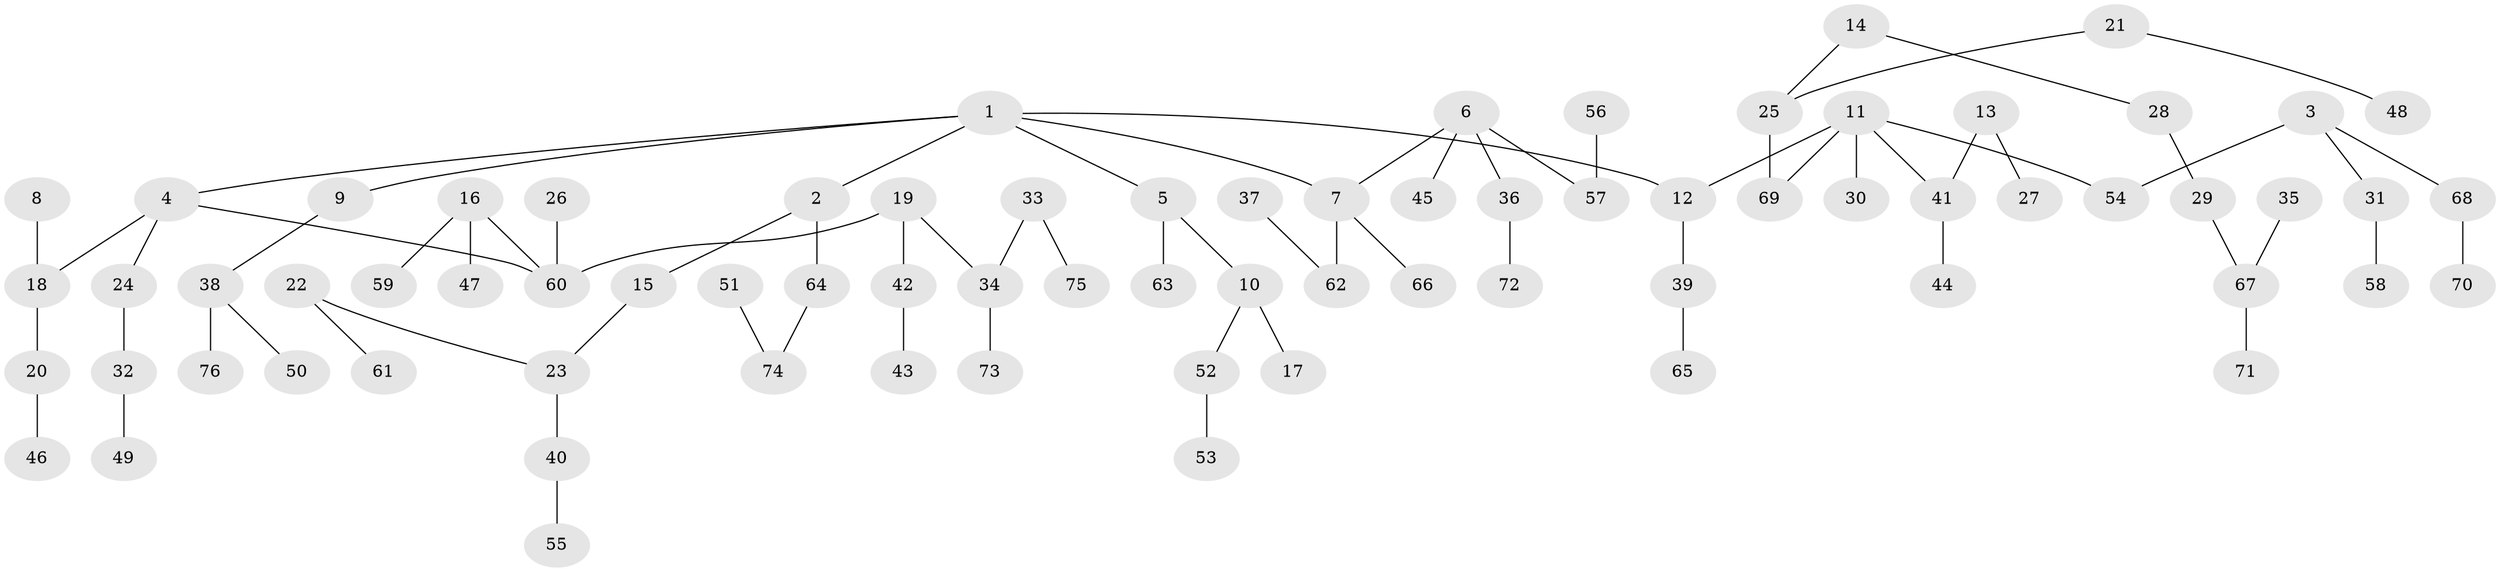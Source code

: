 // original degree distribution, {6: 0.016, 4: 0.096, 3: 0.16, 1: 0.456, 2: 0.264, 5: 0.008}
// Generated by graph-tools (version 1.1) at 2025/37/03/04/25 23:37:16]
// undirected, 76 vertices, 75 edges
graph export_dot {
  node [color=gray90,style=filled];
  1;
  2;
  3;
  4;
  5;
  6;
  7;
  8;
  9;
  10;
  11;
  12;
  13;
  14;
  15;
  16;
  17;
  18;
  19;
  20;
  21;
  22;
  23;
  24;
  25;
  26;
  27;
  28;
  29;
  30;
  31;
  32;
  33;
  34;
  35;
  36;
  37;
  38;
  39;
  40;
  41;
  42;
  43;
  44;
  45;
  46;
  47;
  48;
  49;
  50;
  51;
  52;
  53;
  54;
  55;
  56;
  57;
  58;
  59;
  60;
  61;
  62;
  63;
  64;
  65;
  66;
  67;
  68;
  69;
  70;
  71;
  72;
  73;
  74;
  75;
  76;
  1 -- 2 [weight=1.0];
  1 -- 4 [weight=1.0];
  1 -- 5 [weight=1.0];
  1 -- 7 [weight=1.0];
  1 -- 9 [weight=1.0];
  1 -- 12 [weight=1.0];
  2 -- 15 [weight=1.0];
  2 -- 64 [weight=1.0];
  3 -- 31 [weight=1.0];
  3 -- 54 [weight=1.0];
  3 -- 68 [weight=1.0];
  4 -- 18 [weight=1.0];
  4 -- 24 [weight=1.0];
  4 -- 60 [weight=1.0];
  5 -- 10 [weight=1.0];
  5 -- 63 [weight=1.0];
  6 -- 7 [weight=1.0];
  6 -- 36 [weight=1.0];
  6 -- 45 [weight=1.0];
  6 -- 57 [weight=1.0];
  7 -- 62 [weight=1.0];
  7 -- 66 [weight=1.0];
  8 -- 18 [weight=1.0];
  9 -- 38 [weight=1.0];
  10 -- 17 [weight=1.0];
  10 -- 52 [weight=1.0];
  11 -- 12 [weight=1.0];
  11 -- 30 [weight=1.0];
  11 -- 41 [weight=1.0];
  11 -- 54 [weight=1.0];
  11 -- 69 [weight=1.0];
  12 -- 39 [weight=1.0];
  13 -- 27 [weight=1.0];
  13 -- 41 [weight=1.0];
  14 -- 25 [weight=1.0];
  14 -- 28 [weight=1.0];
  15 -- 23 [weight=1.0];
  16 -- 47 [weight=1.0];
  16 -- 59 [weight=1.0];
  16 -- 60 [weight=1.0];
  18 -- 20 [weight=1.0];
  19 -- 34 [weight=1.0];
  19 -- 42 [weight=1.0];
  19 -- 60 [weight=1.0];
  20 -- 46 [weight=1.0];
  21 -- 25 [weight=1.0];
  21 -- 48 [weight=1.0];
  22 -- 23 [weight=1.0];
  22 -- 61 [weight=1.0];
  23 -- 40 [weight=1.0];
  24 -- 32 [weight=1.0];
  25 -- 69 [weight=1.0];
  26 -- 60 [weight=1.0];
  28 -- 29 [weight=1.0];
  29 -- 67 [weight=1.0];
  31 -- 58 [weight=1.0];
  32 -- 49 [weight=1.0];
  33 -- 34 [weight=1.0];
  33 -- 75 [weight=1.0];
  34 -- 73 [weight=1.0];
  35 -- 67 [weight=1.0];
  36 -- 72 [weight=1.0];
  37 -- 62 [weight=1.0];
  38 -- 50 [weight=1.0];
  38 -- 76 [weight=1.0];
  39 -- 65 [weight=1.0];
  40 -- 55 [weight=1.0];
  41 -- 44 [weight=1.0];
  42 -- 43 [weight=1.0];
  51 -- 74 [weight=1.0];
  52 -- 53 [weight=1.0];
  56 -- 57 [weight=1.0];
  64 -- 74 [weight=1.0];
  67 -- 71 [weight=1.0];
  68 -- 70 [weight=1.0];
}
